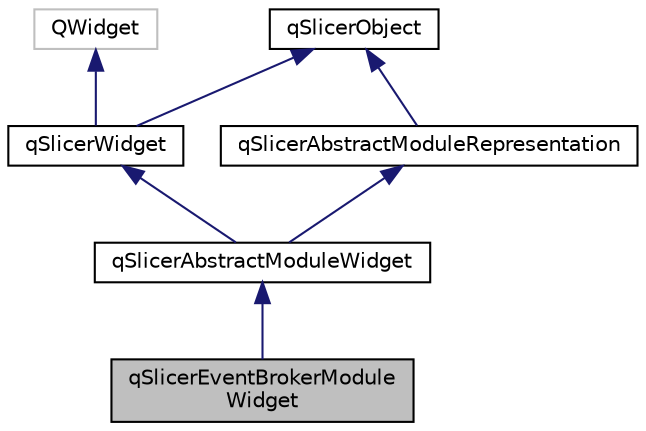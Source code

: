digraph "qSlicerEventBrokerModuleWidget"
{
  bgcolor="transparent";
  edge [fontname="Helvetica",fontsize="10",labelfontname="Helvetica",labelfontsize="10"];
  node [fontname="Helvetica",fontsize="10",shape=record];
  Node0 [label="qSlicerEventBrokerModule\lWidget",height=0.2,width=0.4,color="black", fillcolor="grey75", style="filled", fontcolor="black"];
  Node1 -> Node0 [dir="back",color="midnightblue",fontsize="10",style="solid",fontname="Helvetica"];
  Node1 [label="qSlicerAbstractModuleWidget",height=0.2,width=0.4,color="black",URL="$classqSlicerAbstractModuleWidget.html"];
  Node2 -> Node1 [dir="back",color="midnightblue",fontsize="10",style="solid",fontname="Helvetica"];
  Node2 [label="qSlicerWidget",height=0.2,width=0.4,color="black",URL="$classqSlicerWidget.html"];
  Node3 -> Node2 [dir="back",color="midnightblue",fontsize="10",style="solid",fontname="Helvetica"];
  Node3 [label="QWidget",height=0.2,width=0.4,color="grey75"];
  Node4 -> Node2 [dir="back",color="midnightblue",fontsize="10",style="solid",fontname="Helvetica"];
  Node4 [label="qSlicerObject",height=0.2,width=0.4,color="black",URL="$classqSlicerObject.html"];
  Node5 -> Node1 [dir="back",color="midnightblue",fontsize="10",style="solid",fontname="Helvetica"];
  Node5 [label="qSlicerAbstractModuleRepresentation",height=0.2,width=0.4,color="black",URL="$classqSlicerAbstractModuleRepresentation.html"];
  Node4 -> Node5 [dir="back",color="midnightblue",fontsize="10",style="solid",fontname="Helvetica"];
}
